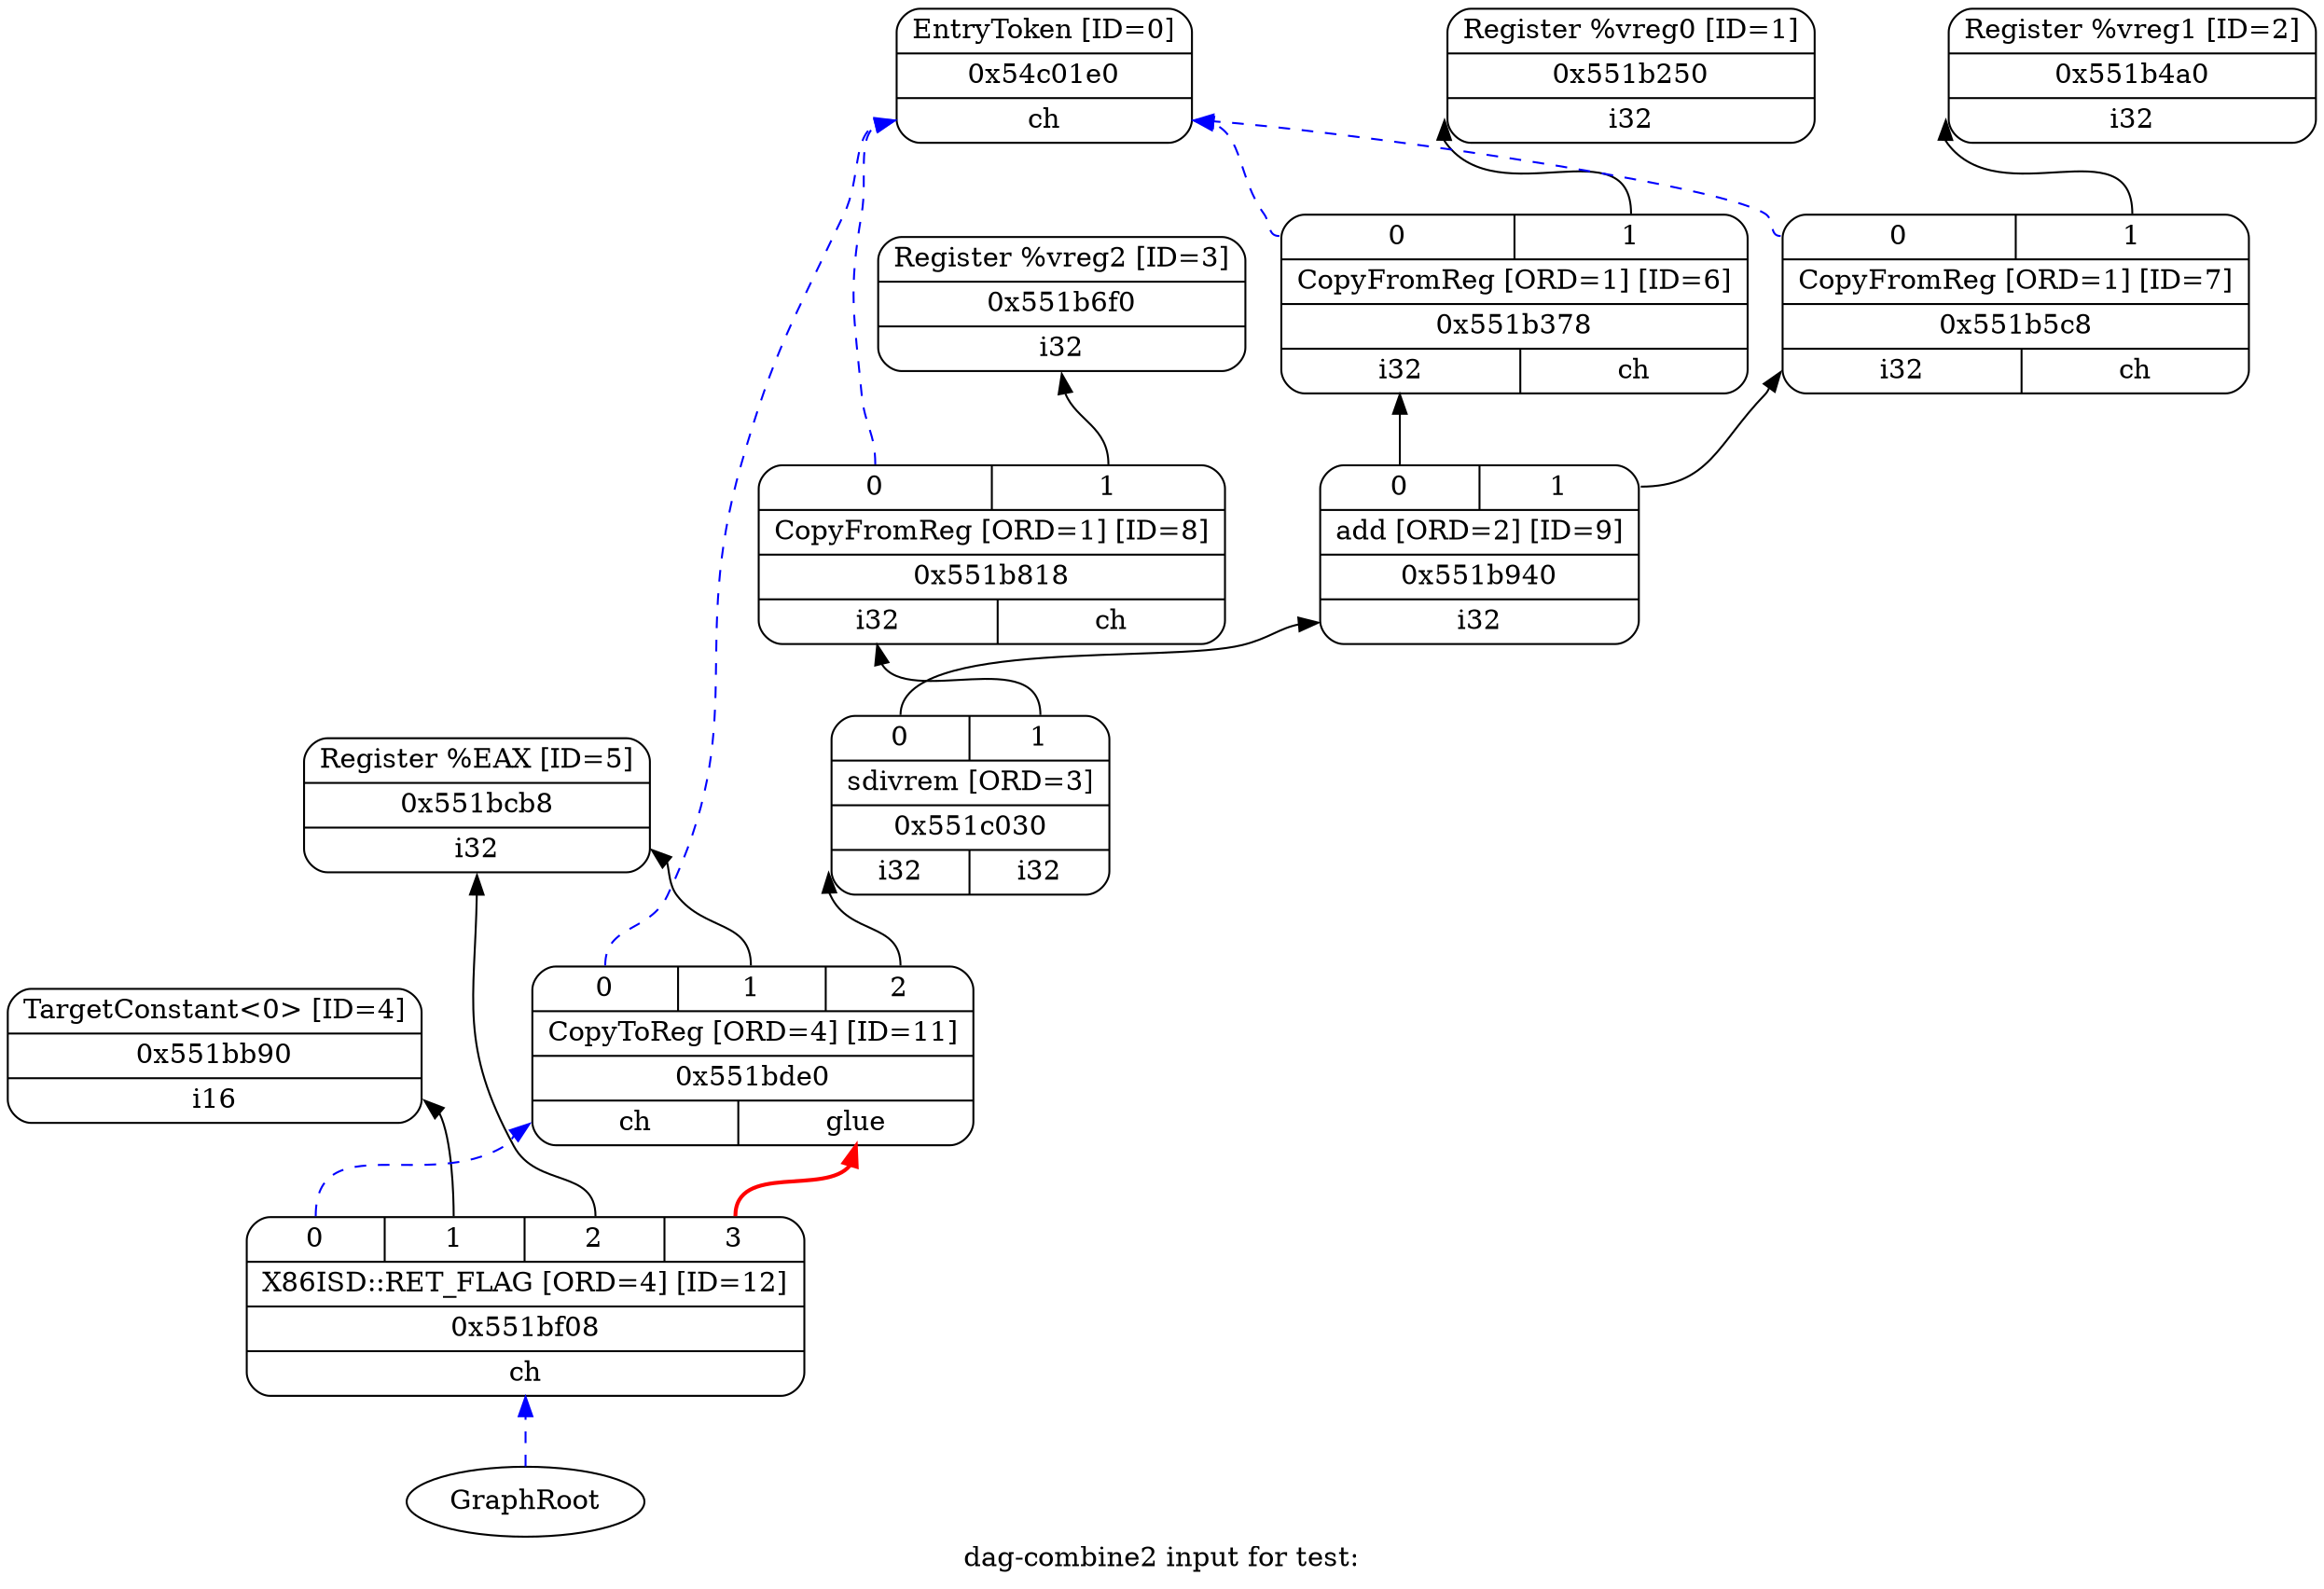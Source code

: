 digraph "dag-combine2 input for test:" {
	rankdir="BT";
	label="dag-combine2 input for test:";

	Node0x54c01e0 [shape=record,shape=Mrecord,label="{EntryToken [ID=0]|0x54c01e0|{<d0>ch}}"];
	Node0x551b250 [shape=record,shape=Mrecord,label="{Register %vreg0 [ID=1]|0x551b250|{<d0>i32}}"];
	Node0x551b4a0 [shape=record,shape=Mrecord,label="{Register %vreg1 [ID=2]|0x551b4a0|{<d0>i32}}"];
	Node0x551b6f0 [shape=record,shape=Mrecord,label="{Register %vreg2 [ID=3]|0x551b6f0|{<d0>i32}}"];
	Node0x551bb90 [shape=record,shape=Mrecord,label="{TargetConstant\<0\> [ID=4]|0x551bb90|{<d0>i16}}"];
	Node0x551bcb8 [shape=record,shape=Mrecord,label="{Register %EAX [ID=5]|0x551bcb8|{<d0>i32}}"];
	Node0x551b378 [shape=record,shape=Mrecord,label="{{<s0>0|<s1>1}|CopyFromReg [ORD=1] [ID=6]|0x551b378|{<d0>i32|<d1>ch}}"];
	Node0x551b378:s0 -> Node0x54c01e0:d0[color=blue,style=dashed];
	Node0x551b378:s1 -> Node0x551b250:d0;
	Node0x551b5c8 [shape=record,shape=Mrecord,label="{{<s0>0|<s1>1}|CopyFromReg [ORD=1] [ID=7]|0x551b5c8|{<d0>i32|<d1>ch}}"];
	Node0x551b5c8:s0 -> Node0x54c01e0:d0[color=blue,style=dashed];
	Node0x551b5c8:s1 -> Node0x551b4a0:d0;
	Node0x551b818 [shape=record,shape=Mrecord,label="{{<s0>0|<s1>1}|CopyFromReg [ORD=1] [ID=8]|0x551b818|{<d0>i32|<d1>ch}}"];
	Node0x551b818:s0 -> Node0x54c01e0:d0[color=blue,style=dashed];
	Node0x551b818:s1 -> Node0x551b6f0:d0;
	Node0x551b940 [shape=record,shape=Mrecord,label="{{<s0>0|<s1>1}|add [ORD=2] [ID=9]|0x551b940|{<d0>i32}}"];
	Node0x551b940:s0 -> Node0x551b378:d0;
	Node0x551b940:s1 -> Node0x551b5c8:d0;
	Node0x551bde0 [shape=record,shape=Mrecord,label="{{<s0>0|<s1>1|<s2>2}|CopyToReg [ORD=4] [ID=11]|0x551bde0|{<d0>ch|<d1>glue}}"];
	Node0x551bde0:s0 -> Node0x54c01e0:d0[color=blue,style=dashed];
	Node0x551bde0:s1 -> Node0x551bcb8:d0;
	Node0x551bde0:s2 -> Node0x551c030:d0;
	Node0x551bf08 [shape=record,shape=Mrecord,label="{{<s0>0|<s1>1|<s2>2|<s3>3}|X86ISD::RET_FLAG [ORD=4] [ID=12]|0x551bf08|{<d0>ch}}"];
	Node0x551bf08:s0 -> Node0x551bde0:d0[color=blue,style=dashed];
	Node0x551bf08:s1 -> Node0x551bb90:d0;
	Node0x551bf08:s2 -> Node0x551bcb8:d0;
	Node0x551bf08:s3 -> Node0x551bde0:d1[color=red,style=bold];
	Node0x551c030 [shape=record,shape=Mrecord,label="{{<s0>0|<s1>1}|sdivrem [ORD=3]|0x551c030|{<d0>i32|<d1>i32}}"];
	Node0x551c030:s0 -> Node0x551b940:d0;
	Node0x551c030:s1 -> Node0x551b818:d0;
	Node0x0[ plaintext=circle, label ="GraphRoot"];
	Node0x0 -> Node0x551bf08:d0[color=blue,style=dashed];
}
